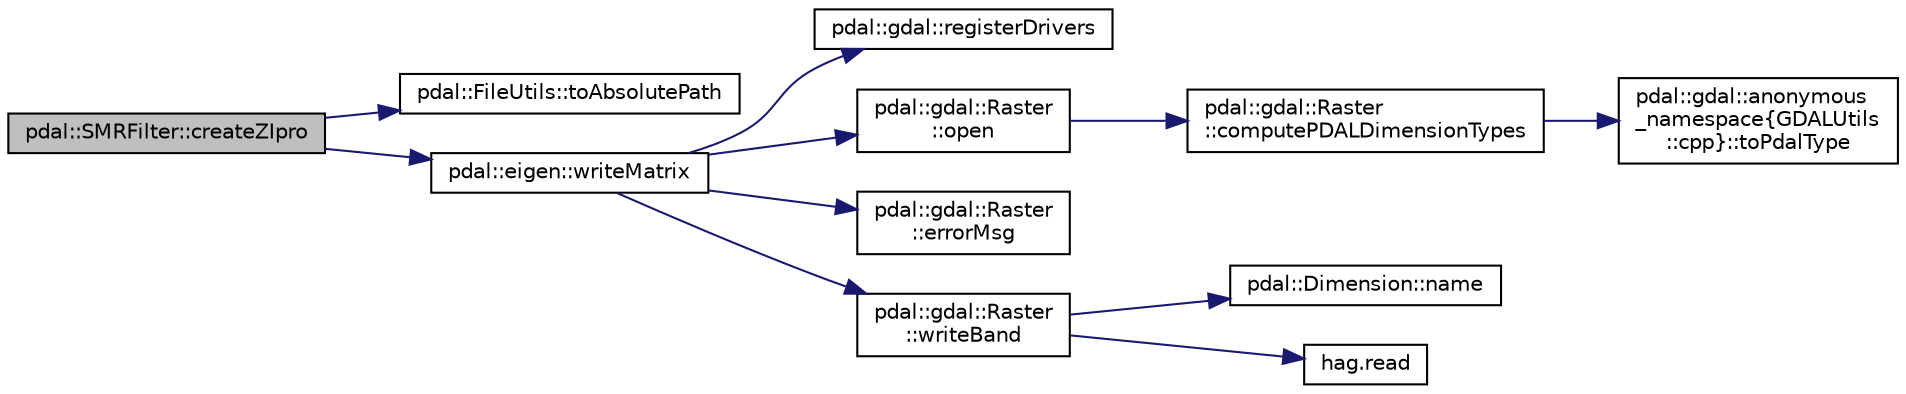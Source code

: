 digraph "pdal::SMRFilter::createZIpro"
{
  edge [fontname="Helvetica",fontsize="10",labelfontname="Helvetica",labelfontsize="10"];
  node [fontname="Helvetica",fontsize="10",shape=record];
  rankdir="LR";
  Node1 [label="pdal::SMRFilter::createZIpro",height=0.2,width=0.4,color="black", fillcolor="grey75", style="filled", fontcolor="black"];
  Node1 -> Node2 [color="midnightblue",fontsize="10",style="solid",fontname="Helvetica"];
  Node2 [label="pdal::FileUtils::toAbsolutePath",height=0.2,width=0.4,color="black", fillcolor="white", style="filled",URL="$namespacepdal_1_1FileUtils.html#a538c47da3e98daa37d68b568ca849ac9"];
  Node1 -> Node3 [color="midnightblue",fontsize="10",style="solid",fontname="Helvetica"];
  Node3 [label="pdal::eigen::writeMatrix",height=0.2,width=0.4,color="black", fillcolor="white", style="filled",URL="$namespacepdal_1_1eigen.html#a8c61c44faa1808c232cad3aaa7076761"];
  Node3 -> Node4 [color="midnightblue",fontsize="10",style="solid",fontname="Helvetica"];
  Node4 [label="pdal::gdal::registerDrivers",height=0.2,width=0.4,color="black", fillcolor="white", style="filled",URL="$namespacepdal_1_1gdal.html#a35a1ae3b5fe64517230477135fae8569"];
  Node3 -> Node5 [color="midnightblue",fontsize="10",style="solid",fontname="Helvetica"];
  Node5 [label="pdal::gdal::Raster\l::open",height=0.2,width=0.4,color="black", fillcolor="white", style="filled",URL="$classpdal_1_1gdal_1_1Raster.html#a786f113aff9d7035013ecb452453c63f"];
  Node5 -> Node6 [color="midnightblue",fontsize="10",style="solid",fontname="Helvetica"];
  Node6 [label="pdal::gdal::Raster\l::computePDALDimensionTypes",height=0.2,width=0.4,color="black", fillcolor="white", style="filled",URL="$classpdal_1_1gdal_1_1Raster.html#a579b7ee19bb782f215ae7ed2bc9227ff"];
  Node6 -> Node7 [color="midnightblue",fontsize="10",style="solid",fontname="Helvetica"];
  Node7 [label="pdal::gdal::anonymous\l_namespace\{GDALUtils\l::cpp\}::toPdalType",height=0.2,width=0.4,color="black", fillcolor="white", style="filled",URL="$namespacepdal_1_1gdal_1_1anonymous__namespace_02GDALUtils_8cpp_03.html#a5cd4d24a0e9cb19eb9dda7d3c3278a3d"];
  Node3 -> Node8 [color="midnightblue",fontsize="10",style="solid",fontname="Helvetica"];
  Node8 [label="pdal::gdal::Raster\l::errorMsg",height=0.2,width=0.4,color="black", fillcolor="white", style="filled",URL="$classpdal_1_1gdal_1_1Raster.html#aa820961f31df413b678c1dd0c5ccb809"];
  Node3 -> Node9 [color="midnightblue",fontsize="10",style="solid",fontname="Helvetica"];
  Node9 [label="pdal::gdal::Raster\l::writeBand",height=0.2,width=0.4,color="black", fillcolor="white", style="filled",URL="$classpdal_1_1gdal_1_1Raster.html#aa335710203c5b336425570370669355c"];
  Node9 -> Node10 [color="midnightblue",fontsize="10",style="solid",fontname="Helvetica"];
  Node10 [label="pdal::Dimension::name",height=0.2,width=0.4,color="black", fillcolor="white", style="filled",URL="$namespacepdal_1_1Dimension.html#af3176b0b7e6b4be000317846cf7c2718"];
  Node9 -> Node11 [color="midnightblue",fontsize="10",style="solid",fontname="Helvetica"];
  Node11 [label="hag.read",height=0.2,width=0.4,color="black", fillcolor="white", style="filled",URL="$namespacehag.html#acad63bbd5fdda01bf56ff6aae70a0192"];
}
